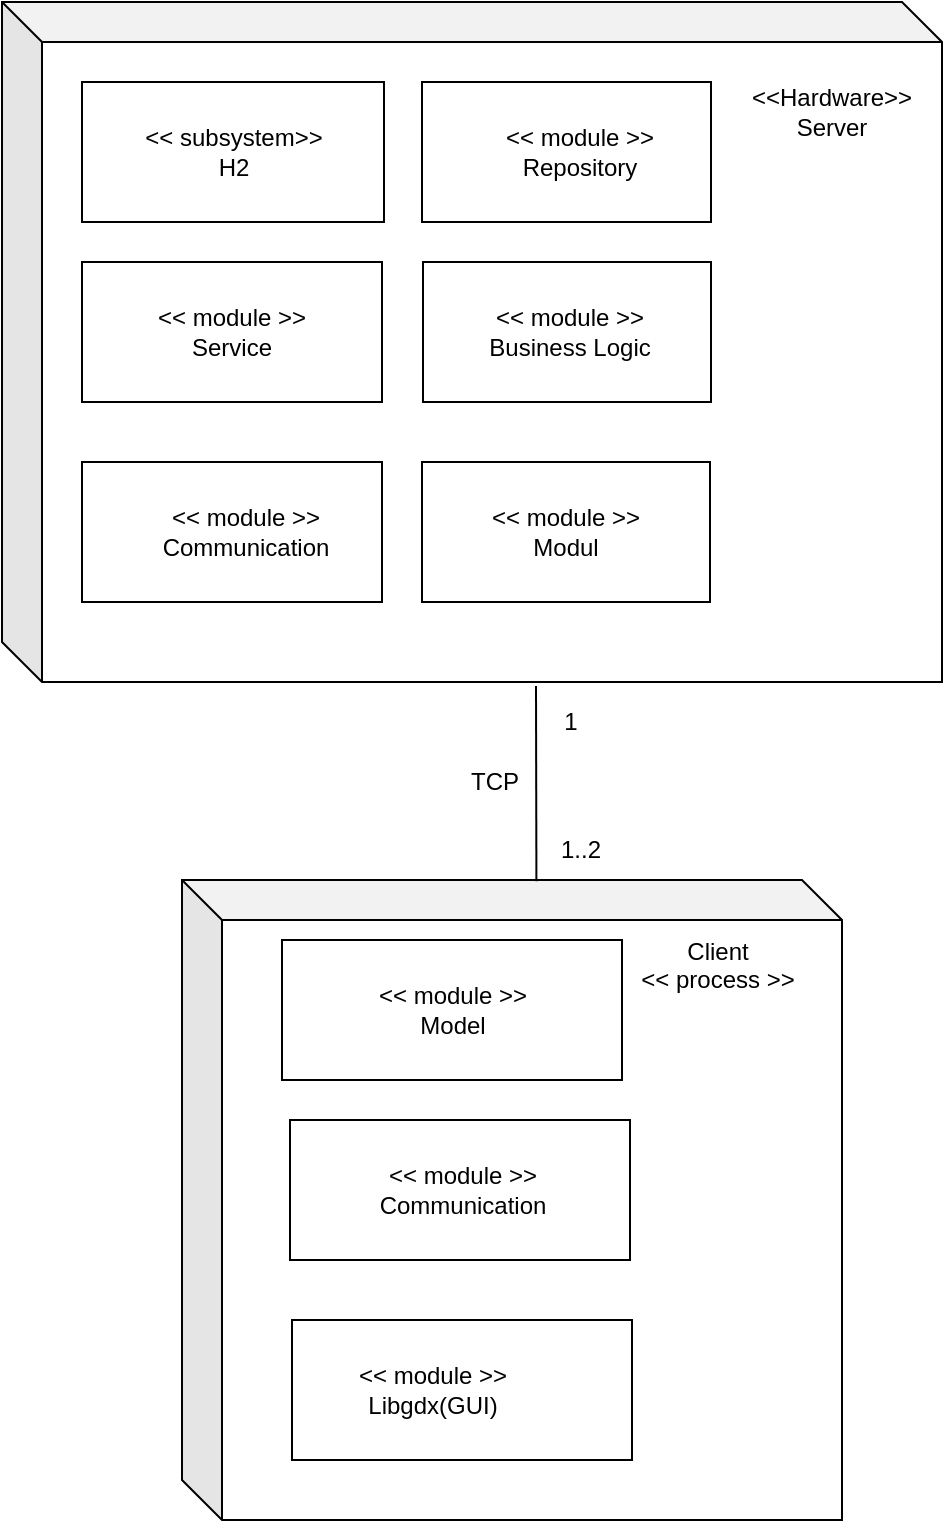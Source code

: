 <mxfile version="13.1.5" type="device"><diagram id="XMskarcSUNDicmcB05N_" name="Page-1"><mxGraphModel dx="1182" dy="-459" grid="1" gridSize="10" guides="1" tooltips="1" connect="1" arrows="1" fold="1" page="1" pageScale="1" pageWidth="827" pageHeight="1169" math="0" shadow="0"><root><mxCell id="0"/><mxCell id="1" parent="0"/><mxCell id="NrBlsXW9T3QKyTvCdsvP-1" value="" style="shape=cube;whiteSpace=wrap;html=1;boundedLbl=1;backgroundOutline=1;darkOpacity=0.05;darkOpacity2=0.1;" parent="1" vertex="1"><mxGeometry x="260" y="1769" width="330" height="320" as="geometry"/></mxCell><mxCell id="NrBlsXW9T3QKyTvCdsvP-2" value="" style="shape=cube;whiteSpace=wrap;html=1;boundedLbl=1;backgroundOutline=1;darkOpacity=0.05;darkOpacity2=0.1;" parent="1" vertex="1"><mxGeometry x="170" y="1330" width="470" height="340" as="geometry"/></mxCell><mxCell id="NrBlsXW9T3QKyTvCdsvP-3" value="" style="rounded=0;orthogonalLoop=1;jettySize=auto;html=1;endArrow=halfCircle;endFill=0;endSize=6;strokeWidth=1;" parent="1" edge="1"><mxGeometry relative="1" as="geometry"><mxPoint x="560" y="1575" as="sourcePoint"/><mxPoint x="560" y="1575" as="targetPoint"/></mxGeometry></mxCell><mxCell id="NrBlsXW9T3QKyTvCdsvP-4" value="" style="endArrow=none;html=1;entryX=0.537;entryY=0.002;entryDx=0;entryDy=0;entryPerimeter=0;" parent="1" target="NrBlsXW9T3QKyTvCdsvP-1" edge="1"><mxGeometry width="50" height="50" relative="1" as="geometry"><mxPoint x="437" y="1672" as="sourcePoint"/><mxPoint x="437" y="1780" as="targetPoint"/></mxGeometry></mxCell><mxCell id="NrBlsXW9T3QKyTvCdsvP-5" value="" style="rounded=0;whiteSpace=wrap;html=1;" parent="1" vertex="1"><mxGeometry x="380" y="1370" width="144.5" height="70" as="geometry"/></mxCell><mxCell id="NrBlsXW9T3QKyTvCdsvP-6" value="" style="rounded=0;whiteSpace=wrap;html=1;" parent="1" vertex="1"><mxGeometry x="210" y="1460" width="150" height="70" as="geometry"/></mxCell><mxCell id="NrBlsXW9T3QKyTvCdsvP-7" value="&amp;lt;&amp;lt; module &amp;gt;&amp;gt;&lt;br&gt;Service" style="text;html=1;strokeColor=none;fillColor=none;align=center;verticalAlign=middle;whiteSpace=wrap;rounded=0;" parent="1" vertex="1"><mxGeometry x="226.5" y="1479" width="116" height="32" as="geometry"/></mxCell><mxCell id="NrBlsXW9T3QKyTvCdsvP-8" value="" style="rounded=0;orthogonalLoop=1;jettySize=auto;html=1;endArrow=halfCircle;endFill=0;endSize=6;strokeWidth=1;exitX=0.5;exitY=0;exitDx=0;exitDy=0;" parent="1" edge="1"><mxGeometry relative="1" as="geometry"><mxPoint x="520" y="1779" as="sourcePoint"/><mxPoint x="520" y="1779" as="targetPoint"/></mxGeometry></mxCell><mxCell id="NrBlsXW9T3QKyTvCdsvP-9" value="&amp;lt;&amp;lt; module &amp;gt;&amp;gt;&lt;br&gt;Repository" style="text;html=1;strokeColor=none;fillColor=none;align=center;verticalAlign=middle;whiteSpace=wrap;rounded=0;" parent="1" vertex="1"><mxGeometry x="403.5" y="1380" width="110" height="50" as="geometry"/></mxCell><mxCell id="NrBlsXW9T3QKyTvCdsvP-10" value="1" style="text;html=1;align=center;verticalAlign=middle;resizable=0;points=[];autosize=1;" parent="1" vertex="1"><mxGeometry x="444" y="1680" width="20" height="20" as="geometry"/></mxCell><mxCell id="NrBlsXW9T3QKyTvCdsvP-11" value="1..2" style="text;html=1;align=center;verticalAlign=middle;resizable=0;points=[];autosize=1;" parent="1" vertex="1"><mxGeometry x="438.5" y="1744" width="40" height="20" as="geometry"/></mxCell><mxCell id="NrBlsXW9T3QKyTvCdsvP-12" value="" style="rounded=0;whiteSpace=wrap;html=1;" parent="1" vertex="1"><mxGeometry x="315" y="1989" width="170" height="70" as="geometry"/></mxCell><mxCell id="NrBlsXW9T3QKyTvCdsvP-13" value="&amp;lt;&amp;lt; module &amp;gt;&amp;gt;&lt;br&gt;Libgdx(GUI)" style="text;html=1;strokeColor=none;fillColor=none;align=center;verticalAlign=middle;whiteSpace=wrap;rounded=0;" parent="1" vertex="1"><mxGeometry x="318" y="1999" width="135" height="50" as="geometry"/></mxCell><mxCell id="NrBlsXW9T3QKyTvCdsvP-14" value="" style="rounded=0;whiteSpace=wrap;html=1;" parent="1" vertex="1"><mxGeometry x="314" y="1889" width="170" height="70" as="geometry"/></mxCell><mxCell id="NrBlsXW9T3QKyTvCdsvP-15" value="&amp;lt;&amp;lt; module &amp;gt;&amp;gt;&lt;br&gt;&lt;div&gt;Communication&lt;/div&gt;" style="text;html=1;strokeColor=none;fillColor=none;align=center;verticalAlign=middle;whiteSpace=wrap;rounded=0;" parent="1" vertex="1"><mxGeometry x="333" y="1899" width="135" height="50" as="geometry"/></mxCell><mxCell id="NrBlsXW9T3QKyTvCdsvP-16" value="&lt;div&gt;TCP&lt;/div&gt;" style="text;html=1;align=center;verticalAlign=middle;resizable=0;points=[];autosize=1;" parent="1" vertex="1"><mxGeometry x="396" y="1710" width="40" height="20" as="geometry"/></mxCell><mxCell id="NrBlsXW9T3QKyTvCdsvP-17" value="" style="rounded=0;whiteSpace=wrap;html=1;" parent="1" vertex="1"><mxGeometry x="210" y="1560" width="150" height="70" as="geometry"/></mxCell><mxCell id="NrBlsXW9T3QKyTvCdsvP-18" value="&amp;lt;&amp;lt; module &amp;gt;&amp;gt;&lt;br&gt;Communication" style="text;html=1;strokeColor=none;fillColor=none;align=center;verticalAlign=middle;whiteSpace=wrap;rounded=0;" parent="1" vertex="1"><mxGeometry x="236.5" y="1570" width="110" height="50" as="geometry"/></mxCell><mxCell id="NrBlsXW9T3QKyTvCdsvP-19" value="" style="rounded=0;whiteSpace=wrap;html=1;" parent="1" vertex="1"><mxGeometry x="210" y="1370" width="151" height="70" as="geometry"/></mxCell><mxCell id="NrBlsXW9T3QKyTvCdsvP-20" value="&amp;lt;&amp;lt; subsystem&amp;gt;&amp;gt;&lt;br&gt;H2" style="text;html=1;strokeColor=none;fillColor=none;align=center;verticalAlign=middle;whiteSpace=wrap;rounded=0;" parent="1" vertex="1"><mxGeometry x="230.5" y="1380" width="110" height="50" as="geometry"/></mxCell><mxCell id="NrBlsXW9T3QKyTvCdsvP-21" value="&lt;div&gt;&amp;lt;&amp;lt;Hardware&amp;gt;&amp;gt;&lt;/div&gt;&lt;div&gt;Server&lt;br&gt;&lt;/div&gt;" style="text;html=1;strokeColor=none;fillColor=none;align=center;verticalAlign=middle;whiteSpace=wrap;rounded=0;" parent="1" vertex="1"><mxGeometry x="540" y="1360" width="90" height="50" as="geometry"/></mxCell><mxCell id="NrBlsXW9T3QKyTvCdsvP-22" value="" style="rounded=0;whiteSpace=wrap;html=1;" parent="1" vertex="1"><mxGeometry x="380.5" y="1460" width="144" height="70" as="geometry"/></mxCell><mxCell id="NrBlsXW9T3QKyTvCdsvP-23" value="&amp;lt;&amp;lt; module &amp;gt;&amp;gt;&lt;br&gt;Business Logic" style="text;html=1;strokeColor=none;fillColor=none;align=center;verticalAlign=middle;whiteSpace=wrap;rounded=0;" parent="1" vertex="1"><mxGeometry x="396" y="1479" width="116" height="32" as="geometry"/></mxCell><mxCell id="NrBlsXW9T3QKyTvCdsvP-24" value="Client&lt;br&gt;&amp;lt;&amp;lt; process &amp;gt;&amp;gt;&lt;br&gt;&lt;div&gt;&lt;br&gt;&lt;/div&gt;&lt;div&gt;&lt;br&gt;&lt;/div&gt;" style="text;html=1;strokeColor=none;fillColor=none;align=center;verticalAlign=middle;whiteSpace=wrap;rounded=0;" parent="1" vertex="1"><mxGeometry x="480" y="1816" width="96" height="20" as="geometry"/></mxCell><mxCell id="NrBlsXW9T3QKyTvCdsvP-25" value="" style="rounded=0;whiteSpace=wrap;html=1;" parent="1" vertex="1"><mxGeometry x="380" y="1560" width="144" height="70" as="geometry"/></mxCell><mxCell id="NrBlsXW9T3QKyTvCdsvP-26" value="&amp;lt;&amp;lt; module &amp;gt;&amp;gt;&lt;br&gt;Modul" style="text;html=1;strokeColor=none;fillColor=none;align=center;verticalAlign=middle;whiteSpace=wrap;rounded=0;" parent="1" vertex="1"><mxGeometry x="393.5" y="1579" width="116" height="32" as="geometry"/></mxCell><mxCell id="NrBlsXW9T3QKyTvCdsvP-27" value="" style="rounded=0;whiteSpace=wrap;html=1;" parent="1" vertex="1"><mxGeometry x="310" y="1799" width="170" height="70" as="geometry"/></mxCell><mxCell id="NrBlsXW9T3QKyTvCdsvP-28" value="&amp;lt;&amp;lt; module &amp;gt;&amp;gt;&lt;br&gt;&lt;div&gt;Model&lt;/div&gt;" style="text;html=1;strokeColor=none;fillColor=none;align=center;verticalAlign=middle;whiteSpace=wrap;rounded=0;" parent="1" vertex="1"><mxGeometry x="327.5" y="1809" width="135" height="50" as="geometry"/></mxCell></root></mxGraphModel></diagram></mxfile>